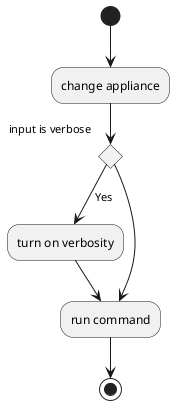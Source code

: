 @startuml
(*)  --> "change appliance"
If "input is verbose" then
--> [Yes] "turn on verbosity"
--> "run command"
else
--> "run command"
Endif
-->(*)
@enduml